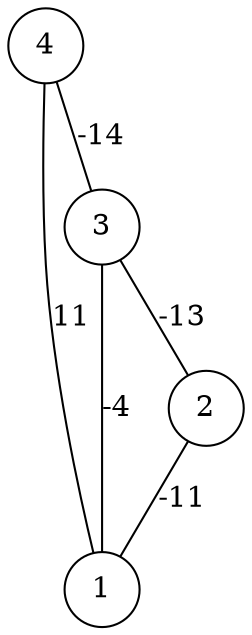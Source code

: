 graph { 
	 fontname="Helvetica,Arial,sans-serif" 
	 node [shape = circle]; 
	 4 -- 1 [label = "11"];
	 4 -- 3 [label = "-14"];
	 3 -- 1 [label = "-4"];
	 3 -- 2 [label = "-13"];
	 2 -- 1 [label = "-11"];
	 1;
	 2;
	 3;
	 4;
}
